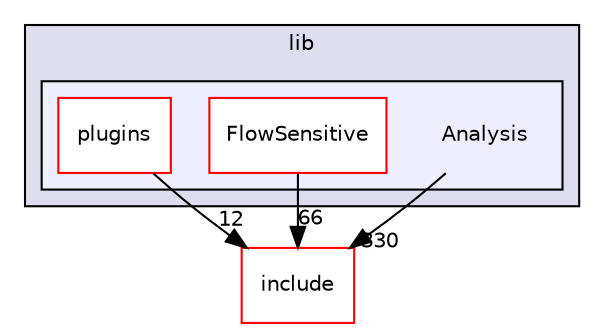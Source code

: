 digraph "lib/Analysis" {
  bgcolor=transparent;
  compound=true
  node [ fontsize="10", fontname="Helvetica"];
  edge [ labelfontsize="10", labelfontname="Helvetica"];
  subgraph clusterdir_97aefd0d527b934f1d99a682da8fe6a9 {
    graph [ bgcolor="#ddddee", pencolor="black", label="lib" fontname="Helvetica", fontsize="10", URL="dir_97aefd0d527b934f1d99a682da8fe6a9.html"]
  subgraph clusterdir_a25db018342d3ae6c7e6779086c18378 {
    graph [ bgcolor="#eeeeff", pencolor="black", label="" URL="dir_a25db018342d3ae6c7e6779086c18378.html"];
    dir_a25db018342d3ae6c7e6779086c18378 [shape=plaintext label="Analysis"];
    dir_01f09df39ab952d5437bfae86d03d298 [shape=box label="FlowSensitive" color="red" fillcolor="white" style="filled" URL="dir_01f09df39ab952d5437bfae86d03d298.html"];
    dir_2f869243df53c051832d884dd11d6ad8 [shape=box label="plugins" color="red" fillcolor="white" style="filled" URL="dir_2f869243df53c051832d884dd11d6ad8.html"];
  }
  }
  dir_d44c64559bbebec7f509842c48db8b23 [shape=box label="include" color="red" URL="dir_d44c64559bbebec7f509842c48db8b23.html"];
  dir_01f09df39ab952d5437bfae86d03d298->dir_d44c64559bbebec7f509842c48db8b23 [headlabel="66", labeldistance=1.5 headhref="dir_000024_000001.html"];
  dir_2f869243df53c051832d884dd11d6ad8->dir_d44c64559bbebec7f509842c48db8b23 [headlabel="12", labeldistance=1.5 headhref="dir_000026_000001.html"];
  dir_a25db018342d3ae6c7e6779086c18378->dir_d44c64559bbebec7f509842c48db8b23 [headlabel="330", labeldistance=1.5 headhref="dir_000023_000001.html"];
}
